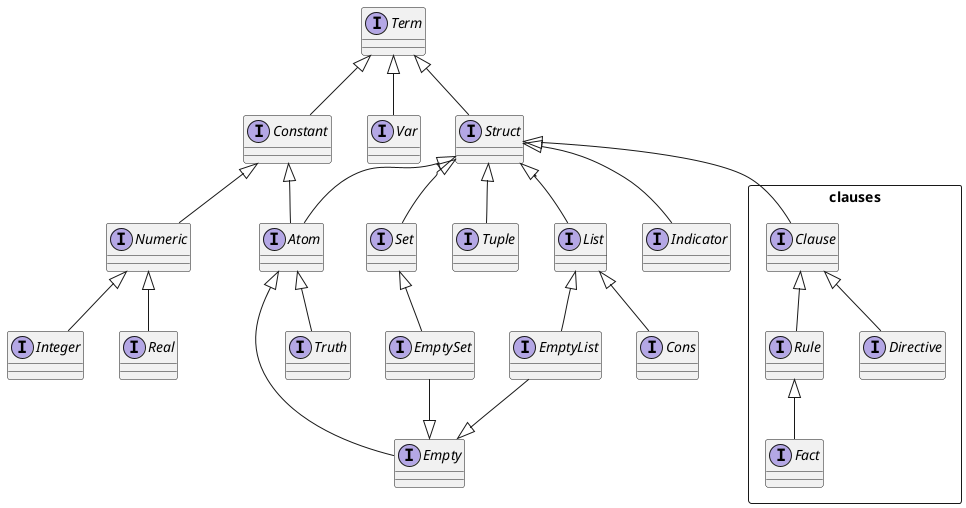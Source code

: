 @startuml
skinparam shadowing false

interface Term
interface Constant
interface Var
interface Struct
interface Numeric
interface Integer
interface Real
interface Atom
interface Truth
interface Indicator
interface Empty
interface EmptySet
interface EmptyList
interface List
interface Cons
interface Set
interface Tuple

Term <|-down- Struct
Term <|-down- Constant
Term <|-down- Var

Constant <|-down- Numeric
Constant <|-down- Atom

Numeric <|-down- Real
Numeric <|-down- Integer

Struct <|-down- Atom
Struct <|-down- List
Struct <|-down- Tuple
Struct <|-down- Set
Struct <|-down- Indicator

Atom <|-down- Truth
Atom <|-down- Empty

Empty <|-up- EmptyList
Empty <|-up- EmptySet

List <|-down- EmptyList
List <|-down- Cons
Set <|-down- EmptySet

package clauses <<Rectangle>> {

    interface Clause
    interface Rule
    interface Directive
    interface Fact
    Struct <|-down- Clause
    Clause <|-down- Rule
    Clause <|-down- Directive
    Rule <|-down- Fact

}
@enduml